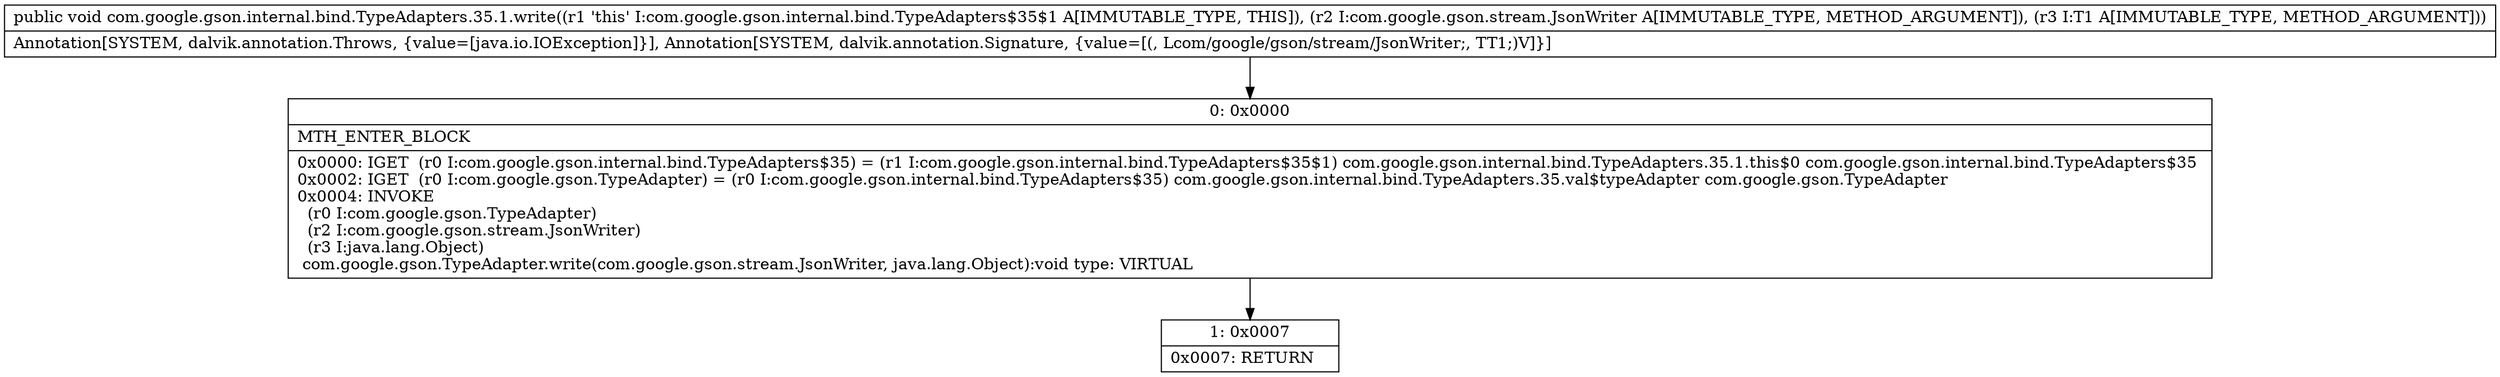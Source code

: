 digraph "CFG forcom.google.gson.internal.bind.TypeAdapters.35.1.write(Lcom\/google\/gson\/stream\/JsonWriter;Ljava\/lang\/Object;)V" {
Node_0 [shape=record,label="{0\:\ 0x0000|MTH_ENTER_BLOCK\l|0x0000: IGET  (r0 I:com.google.gson.internal.bind.TypeAdapters$35) = (r1 I:com.google.gson.internal.bind.TypeAdapters$35$1) com.google.gson.internal.bind.TypeAdapters.35.1.this$0 com.google.gson.internal.bind.TypeAdapters$35 \l0x0002: IGET  (r0 I:com.google.gson.TypeAdapter) = (r0 I:com.google.gson.internal.bind.TypeAdapters$35) com.google.gson.internal.bind.TypeAdapters.35.val$typeAdapter com.google.gson.TypeAdapter \l0x0004: INVOKE  \l  (r0 I:com.google.gson.TypeAdapter)\l  (r2 I:com.google.gson.stream.JsonWriter)\l  (r3 I:java.lang.Object)\l com.google.gson.TypeAdapter.write(com.google.gson.stream.JsonWriter, java.lang.Object):void type: VIRTUAL \l}"];
Node_1 [shape=record,label="{1\:\ 0x0007|0x0007: RETURN   \l}"];
MethodNode[shape=record,label="{public void com.google.gson.internal.bind.TypeAdapters.35.1.write((r1 'this' I:com.google.gson.internal.bind.TypeAdapters$35$1 A[IMMUTABLE_TYPE, THIS]), (r2 I:com.google.gson.stream.JsonWriter A[IMMUTABLE_TYPE, METHOD_ARGUMENT]), (r3 I:T1 A[IMMUTABLE_TYPE, METHOD_ARGUMENT]))  | Annotation[SYSTEM, dalvik.annotation.Throws, \{value=[java.io.IOException]\}], Annotation[SYSTEM, dalvik.annotation.Signature, \{value=[(, Lcom\/google\/gson\/stream\/JsonWriter;, TT1;)V]\}]\l}"];
MethodNode -> Node_0;
Node_0 -> Node_1;
}

